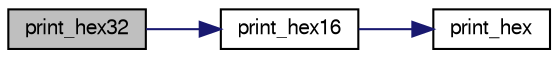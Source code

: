 digraph "print_hex32"
{
  edge [fontname="FreeSans",fontsize="10",labelfontname="FreeSans",labelfontsize="10"];
  node [fontname="FreeSans",fontsize="10",shape=record];
  rankdir="LR";
  Node1 [label="print_hex32",height=0.2,width=0.4,color="black", fillcolor="grey75", style="filled", fontcolor="black"];
  Node1 -> Node2 [color="midnightblue",fontsize="10",style="solid",fontname="FreeSans"];
  Node2 [label="print_hex16",height=0.2,width=0.4,color="black", fillcolor="white", style="filled",URL="$uart__print_8h.html#a2f025990adb319673a9ead808c8ff478"];
  Node2 -> Node3 [color="midnightblue",fontsize="10",style="solid",fontname="FreeSans"];
  Node3 [label="print_hex",height=0.2,width=0.4,color="black", fillcolor="white", style="filled",URL="$uart__print_8h.html#a998b602b98b830cacf55324653d0f6a2"];
}
